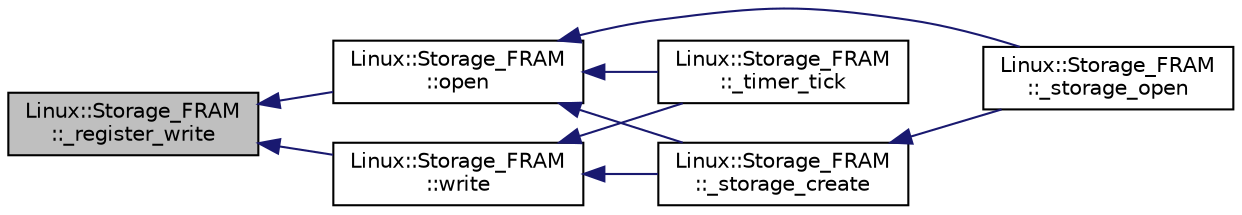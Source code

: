 digraph "Linux::Storage_FRAM::_register_write"
{
 // INTERACTIVE_SVG=YES
  edge [fontname="Helvetica",fontsize="10",labelfontname="Helvetica",labelfontsize="10"];
  node [fontname="Helvetica",fontsize="10",shape=record];
  rankdir="LR";
  Node1 [label="Linux::Storage_FRAM\l::_register_write",height=0.2,width=0.4,color="black", fillcolor="grey75", style="filled", fontcolor="black"];
  Node1 -> Node2 [dir="back",color="midnightblue",fontsize="10",style="solid",fontname="Helvetica"];
  Node2 [label="Linux::Storage_FRAM\l::open",height=0.2,width=0.4,color="black", fillcolor="white", style="filled",URL="$classLinux_1_1Storage__FRAM.html#a20afffb2a7485aa8c0713533150b36e4"];
  Node2 -> Node3 [dir="back",color="midnightblue",fontsize="10",style="solid",fontname="Helvetica"];
  Node3 [label="Linux::Storage_FRAM\l::_storage_create",height=0.2,width=0.4,color="black", fillcolor="white", style="filled",URL="$classLinux_1_1Storage__FRAM.html#a113edc5b350a1e84d25bbd20b2486c11"];
  Node3 -> Node4 [dir="back",color="midnightblue",fontsize="10",style="solid",fontname="Helvetica"];
  Node4 [label="Linux::Storage_FRAM\l::_storage_open",height=0.2,width=0.4,color="black", fillcolor="white", style="filled",URL="$classLinux_1_1Storage__FRAM.html#aedc6849f147fbc13920768c8aca75b91"];
  Node2 -> Node4 [dir="back",color="midnightblue",fontsize="10",style="solid",fontname="Helvetica"];
  Node2 -> Node5 [dir="back",color="midnightblue",fontsize="10",style="solid",fontname="Helvetica"];
  Node5 [label="Linux::Storage_FRAM\l::_timer_tick",height=0.2,width=0.4,color="black", fillcolor="white", style="filled",URL="$classLinux_1_1Storage__FRAM.html#af784c59d3cec417e57b1e1ace122fbab"];
  Node1 -> Node6 [dir="back",color="midnightblue",fontsize="10",style="solid",fontname="Helvetica"];
  Node6 [label="Linux::Storage_FRAM\l::write",height=0.2,width=0.4,color="black", fillcolor="white", style="filled",URL="$classLinux_1_1Storage__FRAM.html#a79b29b20211a67a9a2536fca7fe6e91c"];
  Node6 -> Node3 [dir="back",color="midnightblue",fontsize="10",style="solid",fontname="Helvetica"];
  Node6 -> Node5 [dir="back",color="midnightblue",fontsize="10",style="solid",fontname="Helvetica"];
}
